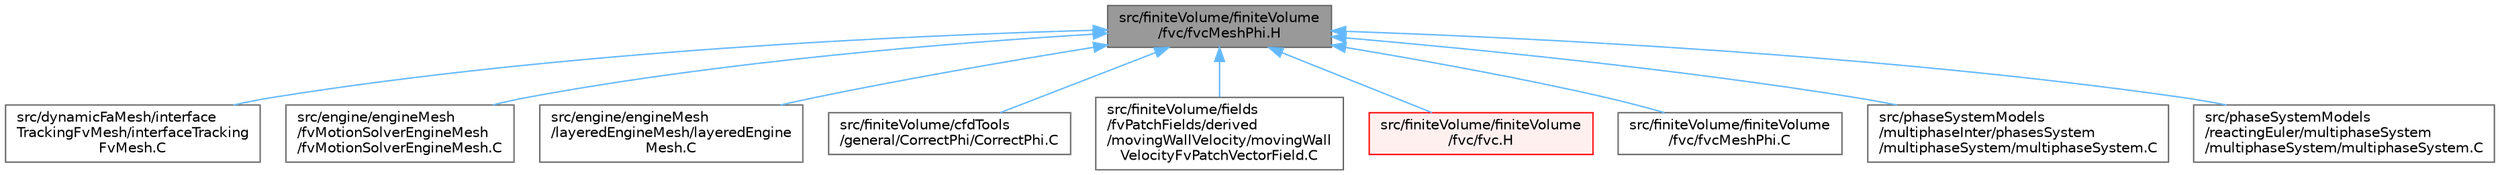 digraph "src/finiteVolume/finiteVolume/fvc/fvcMeshPhi.H"
{
 // LATEX_PDF_SIZE
  bgcolor="transparent";
  edge [fontname=Helvetica,fontsize=10,labelfontname=Helvetica,labelfontsize=10];
  node [fontname=Helvetica,fontsize=10,shape=box,height=0.2,width=0.4];
  Node1 [id="Node000001",label="src/finiteVolume/finiteVolume\l/fvc/fvcMeshPhi.H",height=0.2,width=0.4,color="gray40", fillcolor="grey60", style="filled", fontcolor="black",tooltip="Calculate the mesh motion flux and convert fluxes from absolute to relative and back."];
  Node1 -> Node2 [id="edge1_Node000001_Node000002",dir="back",color="steelblue1",style="solid",tooltip=" "];
  Node2 [id="Node000002",label="src/dynamicFaMesh/interface\lTrackingFvMesh/interfaceTracking\lFvMesh.C",height=0.2,width=0.4,color="grey40", fillcolor="white", style="filled",URL="$interfaceTrackingFvMesh_8C.html",tooltip=" "];
  Node1 -> Node3 [id="edge2_Node000001_Node000003",dir="back",color="steelblue1",style="solid",tooltip=" "];
  Node3 [id="Node000003",label="src/engine/engineMesh\l/fvMotionSolverEngineMesh\l/fvMotionSolverEngineMesh.C",height=0.2,width=0.4,color="grey40", fillcolor="white", style="filled",URL="$fvMotionSolverEngineMesh_8C.html",tooltip=" "];
  Node1 -> Node4 [id="edge3_Node000001_Node000004",dir="back",color="steelblue1",style="solid",tooltip=" "];
  Node4 [id="Node000004",label="src/engine/engineMesh\l/layeredEngineMesh/layeredEngine\lMesh.C",height=0.2,width=0.4,color="grey40", fillcolor="white", style="filled",URL="$layeredEngineMesh_8C.html",tooltip=" "];
  Node1 -> Node5 [id="edge4_Node000001_Node000005",dir="back",color="steelblue1",style="solid",tooltip=" "];
  Node5 [id="Node000005",label="src/finiteVolume/cfdTools\l/general/CorrectPhi/CorrectPhi.C",height=0.2,width=0.4,color="grey40", fillcolor="white", style="filled",URL="$CorrectPhi_8C.html",tooltip=" "];
  Node1 -> Node6 [id="edge5_Node000001_Node000006",dir="back",color="steelblue1",style="solid",tooltip=" "];
  Node6 [id="Node000006",label="src/finiteVolume/fields\l/fvPatchFields/derived\l/movingWallVelocity/movingWall\lVelocityFvPatchVectorField.C",height=0.2,width=0.4,color="grey40", fillcolor="white", style="filled",URL="$movingWallVelocityFvPatchVectorField_8C.html",tooltip=" "];
  Node1 -> Node7 [id="edge6_Node000001_Node000007",dir="back",color="steelblue1",style="solid",tooltip=" "];
  Node7 [id="Node000007",label="src/finiteVolume/finiteVolume\l/fvc/fvc.H",height=0.2,width=0.4,color="red", fillcolor="#FFF0F0", style="filled",URL="$fvc_8H.html",tooltip=" "];
  Node1 -> Node176 [id="edge7_Node000001_Node000176",dir="back",color="steelblue1",style="solid",tooltip=" "];
  Node176 [id="Node000176",label="src/finiteVolume/finiteVolume\l/fvc/fvcMeshPhi.C",height=0.2,width=0.4,color="grey40", fillcolor="white", style="filled",URL="$fvcMeshPhi_8C.html",tooltip=" "];
  Node1 -> Node177 [id="edge8_Node000001_Node000177",dir="back",color="steelblue1",style="solid",tooltip=" "];
  Node177 [id="Node000177",label="src/phaseSystemModels\l/multiphaseInter/phasesSystem\l/multiphaseSystem/multiphaseSystem.C",height=0.2,width=0.4,color="grey40", fillcolor="white", style="filled",URL="$multiphaseInter_2phasesSystem_2multiphaseSystem_2multiphaseSystem_8C.html",tooltip=" "];
  Node1 -> Node178 [id="edge9_Node000001_Node000178",dir="back",color="steelblue1",style="solid",tooltip=" "];
  Node178 [id="Node000178",label="src/phaseSystemModels\l/reactingEuler/multiphaseSystem\l/multiphaseSystem/multiphaseSystem.C",height=0.2,width=0.4,color="grey40", fillcolor="white", style="filled",URL="$reactingEuler_2multiphaseSystem_2multiphaseSystem_2multiphaseSystem_8C.html",tooltip=" "];
}
